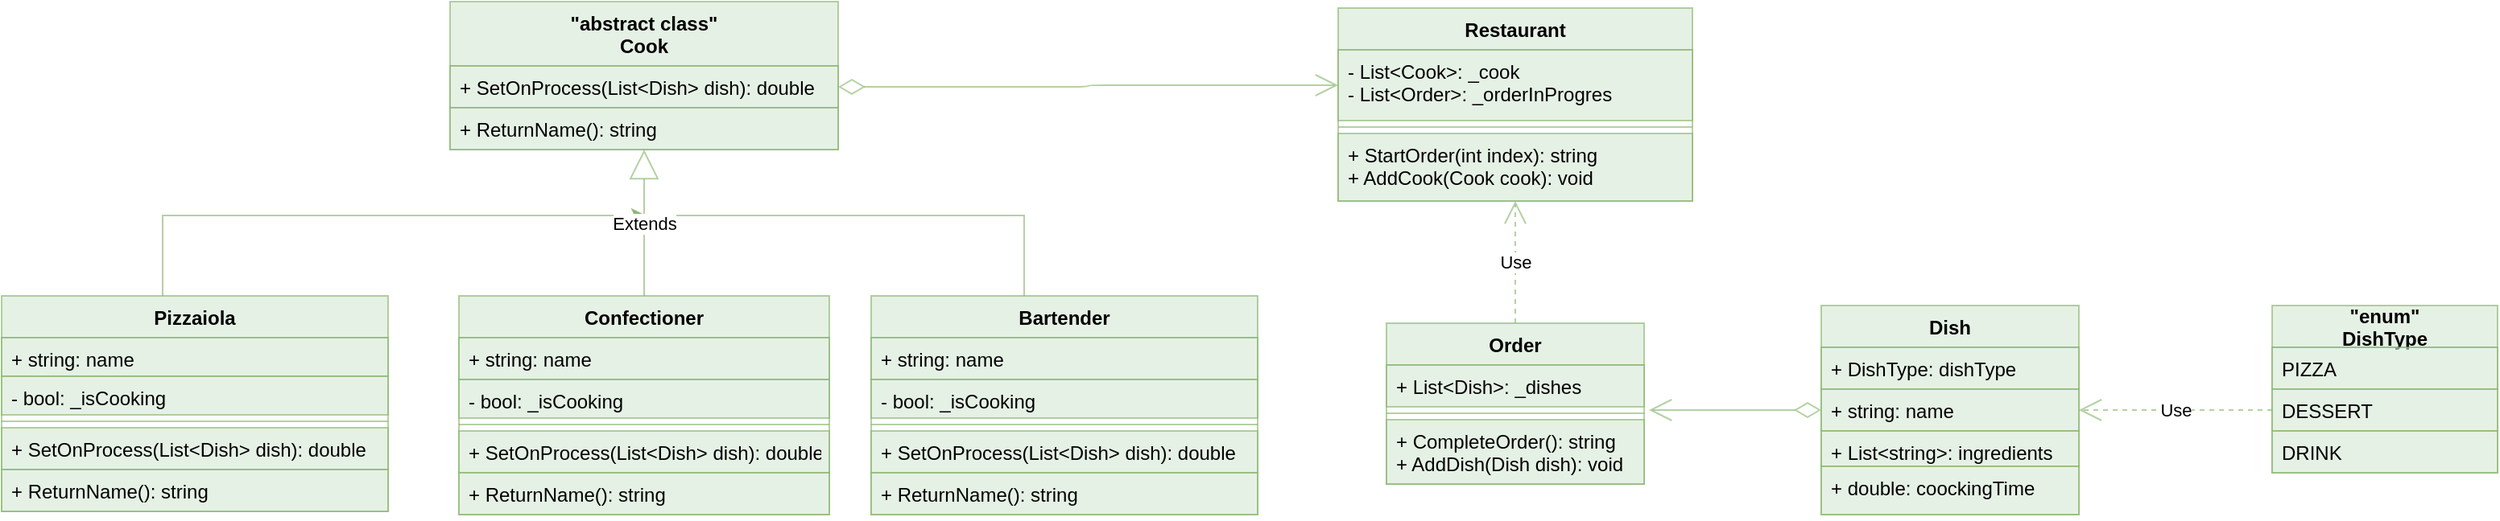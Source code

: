 <mxfile version="14.4.3" type="device"><diagram id="NaJf83qhpKy-YLRbgMzD" name="Сторінка-1"><mxGraphModel dx="2031" dy="1163" grid="1" gridSize="10" guides="1" tooltips="1" connect="1" arrows="1" fold="1" page="1" pageScale="1" pageWidth="827" pageHeight="1169" math="0" shadow="0"><root><mxCell id="0"/><mxCell id="1" parent="0"/><mxCell id="y01Yij_qW61OD4Vq1mCh-5" value="Order" style="swimlane;fontStyle=1;align=center;verticalAlign=top;childLayout=stackLayout;horizontal=1;startSize=26;horizontalStack=0;resizeParent=1;resizeParentMax=0;resizeLast=0;collapsible=1;marginBottom=0;fillColor=#d5e8d4;strokeColor=#82b366;opacity=60;" vertex="1" parent="1"><mxGeometry x="870" y="466" width="160" height="100" as="geometry"/></mxCell><mxCell id="y01Yij_qW61OD4Vq1mCh-6" value="+ List&lt;Dish&gt;: _dishes&#10;" style="text;strokeColor=#82b366;fillColor=#d5e8d4;align=left;verticalAlign=top;spacingLeft=4;spacingRight=4;overflow=hidden;rotatable=0;points=[[0,0.5],[1,0.5]];portConstraint=eastwest;opacity=60;" vertex="1" parent="y01Yij_qW61OD4Vq1mCh-5"><mxGeometry y="26" width="160" height="26" as="geometry"/></mxCell><mxCell id="y01Yij_qW61OD4Vq1mCh-7" value="" style="line;strokeWidth=1;fillColor=#d5e8d4;align=left;verticalAlign=middle;spacingTop=-1;spacingLeft=3;spacingRight=3;rotatable=0;labelPosition=right;points=[];portConstraint=eastwest;strokeColor=#82b366;opacity=60;" vertex="1" parent="y01Yij_qW61OD4Vq1mCh-5"><mxGeometry y="52" width="160" height="8" as="geometry"/></mxCell><mxCell id="y01Yij_qW61OD4Vq1mCh-8" value="+ CompleteOrder(): string&#10;+ AddDish(Dish dish): void" style="text;strokeColor=#82b366;fillColor=#d5e8d4;align=left;verticalAlign=top;spacingLeft=4;spacingRight=4;overflow=hidden;rotatable=0;points=[[0,0.5],[1,0.5]];portConstraint=eastwest;opacity=60;" vertex="1" parent="y01Yij_qW61OD4Vq1mCh-5"><mxGeometry y="60" width="160" height="40" as="geometry"/></mxCell><mxCell id="y01Yij_qW61OD4Vq1mCh-21" value="Dish" style="swimlane;fontStyle=1;childLayout=stackLayout;horizontal=1;startSize=26;fillColor=#d5e8d4;horizontalStack=0;resizeParent=1;resizeParentMax=0;resizeLast=0;collapsible=1;marginBottom=0;strokeColor=#82b366;opacity=60;" vertex="1" parent="1"><mxGeometry x="1140" y="455" width="160" height="130" as="geometry"/></mxCell><mxCell id="y01Yij_qW61OD4Vq1mCh-22" value="+ DishType: dishType" style="text;strokeColor=#82b366;fillColor=#d5e8d4;align=left;verticalAlign=top;spacingLeft=4;spacingRight=4;overflow=hidden;rotatable=0;points=[[0,0.5],[1,0.5]];portConstraint=eastwest;opacity=60;" vertex="1" parent="y01Yij_qW61OD4Vq1mCh-21"><mxGeometry y="26" width="160" height="26" as="geometry"/></mxCell><mxCell id="y01Yij_qW61OD4Vq1mCh-23" value="+ string: name" style="text;strokeColor=#82b366;fillColor=#d5e8d4;align=left;verticalAlign=top;spacingLeft=4;spacingRight=4;overflow=hidden;rotatable=0;points=[[0,0.5],[1,0.5]];portConstraint=eastwest;opacity=60;" vertex="1" parent="y01Yij_qW61OD4Vq1mCh-21"><mxGeometry y="52" width="160" height="26" as="geometry"/></mxCell><mxCell id="y01Yij_qW61OD4Vq1mCh-24" value="+ List&lt;string&gt;: ingredients" style="text;strokeColor=#82b366;fillColor=#d5e8d4;align=left;verticalAlign=top;spacingLeft=4;spacingRight=4;overflow=hidden;rotatable=0;points=[[0,0.5],[1,0.5]];portConstraint=eastwest;opacity=60;" vertex="1" parent="y01Yij_qW61OD4Vq1mCh-21"><mxGeometry y="78" width="160" height="22" as="geometry"/></mxCell><mxCell id="y01Yij_qW61OD4Vq1mCh-49" value="+ double: coockingTime" style="text;strokeColor=#82b366;fillColor=#d5e8d4;align=left;verticalAlign=top;spacingLeft=4;spacingRight=4;overflow=hidden;rotatable=0;points=[[0,0.5],[1,0.5]];portConstraint=eastwest;opacity=60;" vertex="1" parent="y01Yij_qW61OD4Vq1mCh-21"><mxGeometry y="100" width="160" height="30" as="geometry"/></mxCell><mxCell id="y01Yij_qW61OD4Vq1mCh-25" value="&quot;enum&quot;&#10;DishType" style="swimlane;fontStyle=1;childLayout=stackLayout;horizontal=1;startSize=26;fillColor=#d5e8d4;horizontalStack=0;resizeParent=1;resizeParentMax=0;resizeLast=0;collapsible=1;marginBottom=0;strokeColor=#82b366;opacity=60;" vertex="1" parent="1"><mxGeometry x="1420" y="455" width="140" height="104" as="geometry"/></mxCell><mxCell id="y01Yij_qW61OD4Vq1mCh-26" value="PIZZA" style="text;strokeColor=#82b366;fillColor=#d5e8d4;align=left;verticalAlign=top;spacingLeft=4;spacingRight=4;overflow=hidden;rotatable=0;points=[[0,0.5],[1,0.5]];portConstraint=eastwest;opacity=60;" vertex="1" parent="y01Yij_qW61OD4Vq1mCh-25"><mxGeometry y="26" width="140" height="26" as="geometry"/></mxCell><mxCell id="y01Yij_qW61OD4Vq1mCh-27" value="DESSERT" style="text;strokeColor=#82b366;fillColor=#d5e8d4;align=left;verticalAlign=top;spacingLeft=4;spacingRight=4;overflow=hidden;rotatable=0;points=[[0,0.5],[1,0.5]];portConstraint=eastwest;opacity=60;" vertex="1" parent="y01Yij_qW61OD4Vq1mCh-25"><mxGeometry y="52" width="140" height="26" as="geometry"/></mxCell><mxCell id="y01Yij_qW61OD4Vq1mCh-28" value="DRINK" style="text;strokeColor=#82b366;fillColor=#d5e8d4;align=left;verticalAlign=top;spacingLeft=4;spacingRight=4;overflow=hidden;rotatable=0;points=[[0,0.5],[1,0.5]];portConstraint=eastwest;opacity=60;" vertex="1" parent="y01Yij_qW61OD4Vq1mCh-25"><mxGeometry y="78" width="140" height="26" as="geometry"/></mxCell><mxCell id="y01Yij_qW61OD4Vq1mCh-76" style="edgeStyle=orthogonalEdgeStyle;rounded=0;orthogonalLoop=1;jettySize=auto;html=1;fillColor=#d5e8d4;strokeColor=#82b366;opacity=60;" edge="1" parent="1" source="y01Yij_qW61OD4Vq1mCh-37"><mxGeometry relative="1" as="geometry"><mxPoint x="410" y="399" as="targetPoint"/><Array as="points"><mxPoint x="110" y="399"/></Array></mxGeometry></mxCell><mxCell id="y01Yij_qW61OD4Vq1mCh-37" value="Pizzaiola" style="swimlane;fontStyle=1;align=center;verticalAlign=top;childLayout=stackLayout;horizontal=1;startSize=26;horizontalStack=0;resizeParent=1;resizeParentMax=0;resizeLast=0;collapsible=1;marginBottom=0;fillColor=#d5e8d4;strokeColor=#82b366;opacity=60;" vertex="1" parent="1"><mxGeometry x="10" y="449" width="240" height="134" as="geometry"/></mxCell><mxCell id="y01Yij_qW61OD4Vq1mCh-38" value="+ string: name" style="text;strokeColor=#82b366;fillColor=#d5e8d4;align=left;verticalAlign=top;spacingLeft=4;spacingRight=4;overflow=hidden;rotatable=0;points=[[0,0.5],[1,0.5]];portConstraint=eastwest;opacity=60;" vertex="1" parent="y01Yij_qW61OD4Vq1mCh-37"><mxGeometry y="26" width="240" height="24" as="geometry"/></mxCell><mxCell id="y01Yij_qW61OD4Vq1mCh-64" value="- bool: _isCooking" style="text;strokeColor=#82b366;fillColor=#d5e8d4;align=left;verticalAlign=top;spacingLeft=4;spacingRight=4;overflow=hidden;rotatable=0;points=[[0,0.5],[1,0.5]];portConstraint=eastwest;opacity=60;" vertex="1" parent="y01Yij_qW61OD4Vq1mCh-37"><mxGeometry y="50" width="240" height="24" as="geometry"/></mxCell><mxCell id="y01Yij_qW61OD4Vq1mCh-39" value="" style="line;strokeWidth=1;fillColor=#d5e8d4;align=left;verticalAlign=middle;spacingTop=-1;spacingLeft=3;spacingRight=3;rotatable=0;labelPosition=right;points=[];portConstraint=eastwest;strokeColor=#82b366;opacity=60;" vertex="1" parent="y01Yij_qW61OD4Vq1mCh-37"><mxGeometry y="74" width="240" height="8" as="geometry"/></mxCell><mxCell id="y01Yij_qW61OD4Vq1mCh-40" value="+ SetOnProcess(List&lt;Dish&gt; dish): double" style="text;strokeColor=#82b366;fillColor=#d5e8d4;align=left;verticalAlign=top;spacingLeft=4;spacingRight=4;overflow=hidden;rotatable=0;points=[[0,0.5],[1,0.5]];portConstraint=eastwest;opacity=60;" vertex="1" parent="y01Yij_qW61OD4Vq1mCh-37"><mxGeometry y="82" width="240" height="26" as="geometry"/></mxCell><mxCell id="y01Yij_qW61OD4Vq1mCh-67" value="+ ReturnName(): string" style="text;strokeColor=#82b366;fillColor=#d5e8d4;align=left;verticalAlign=top;spacingLeft=4;spacingRight=4;overflow=hidden;rotatable=0;points=[[0,0.5],[1,0.5]];portConstraint=eastwest;opacity=60;" vertex="1" parent="y01Yij_qW61OD4Vq1mCh-37"><mxGeometry y="108" width="240" height="26" as="geometry"/></mxCell><mxCell id="y01Yij_qW61OD4Vq1mCh-41" value="Confectioner" style="swimlane;fontStyle=1;align=center;verticalAlign=top;childLayout=stackLayout;horizontal=1;startSize=26;horizontalStack=0;resizeParent=1;resizeParentMax=0;resizeLast=0;collapsible=1;marginBottom=0;fillColor=#d5e8d4;strokeColor=#82b366;opacity=60;" vertex="1" parent="1"><mxGeometry x="294" y="449" width="230" height="136" as="geometry"/></mxCell><mxCell id="y01Yij_qW61OD4Vq1mCh-42" value="+ string: name" style="text;strokeColor=#82b366;fillColor=#d5e8d4;align=left;verticalAlign=top;spacingLeft=4;spacingRight=4;overflow=hidden;rotatable=0;points=[[0,0.5],[1,0.5]];portConstraint=eastwest;opacity=60;" vertex="1" parent="y01Yij_qW61OD4Vq1mCh-41"><mxGeometry y="26" width="230" height="26" as="geometry"/></mxCell><mxCell id="y01Yij_qW61OD4Vq1mCh-65" value="- bool: _isCooking" style="text;strokeColor=#82b366;fillColor=#d5e8d4;align=left;verticalAlign=top;spacingLeft=4;spacingRight=4;overflow=hidden;rotatable=0;points=[[0,0.5],[1,0.5]];portConstraint=eastwest;opacity=60;" vertex="1" parent="y01Yij_qW61OD4Vq1mCh-41"><mxGeometry y="52" width="230" height="24" as="geometry"/></mxCell><mxCell id="y01Yij_qW61OD4Vq1mCh-43" value="" style="line;strokeWidth=1;fillColor=#d5e8d4;align=left;verticalAlign=middle;spacingTop=-1;spacingLeft=3;spacingRight=3;rotatable=0;labelPosition=right;points=[];portConstraint=eastwest;strokeColor=#82b366;opacity=60;" vertex="1" parent="y01Yij_qW61OD4Vq1mCh-41"><mxGeometry y="76" width="230" height="8" as="geometry"/></mxCell><mxCell id="y01Yij_qW61OD4Vq1mCh-44" value="+ SetOnProcess(List&lt;Dish&gt; dish): double" style="text;strokeColor=#82b366;fillColor=#d5e8d4;align=left;verticalAlign=top;spacingLeft=4;spacingRight=4;overflow=hidden;rotatable=0;points=[[0,0.5],[1,0.5]];portConstraint=eastwest;opacity=60;" vertex="1" parent="y01Yij_qW61OD4Vq1mCh-41"><mxGeometry y="84" width="230" height="26" as="geometry"/></mxCell><mxCell id="y01Yij_qW61OD4Vq1mCh-68" value="+ ReturnName(): string" style="text;strokeColor=#82b366;fillColor=#d5e8d4;align=left;verticalAlign=top;spacingLeft=4;spacingRight=4;overflow=hidden;rotatable=0;points=[[0,0.5],[1,0.5]];portConstraint=eastwest;opacity=60;" vertex="1" parent="y01Yij_qW61OD4Vq1mCh-41"><mxGeometry y="110" width="230" height="26" as="geometry"/></mxCell><mxCell id="y01Yij_qW61OD4Vq1mCh-75" style="edgeStyle=orthogonalEdgeStyle;rounded=0;orthogonalLoop=1;jettySize=auto;html=1;fillColor=#d5e8d4;strokeColor=#82b366;opacity=60;" edge="1" parent="1" source="y01Yij_qW61OD4Vq1mCh-45"><mxGeometry relative="1" as="geometry"><mxPoint x="410" y="399" as="targetPoint"/><Array as="points"><mxPoint x="645" y="399"/><mxPoint x="390" y="399"/></Array></mxGeometry></mxCell><mxCell id="y01Yij_qW61OD4Vq1mCh-45" value="Bartender" style="swimlane;fontStyle=1;align=center;verticalAlign=top;childLayout=stackLayout;horizontal=1;startSize=26;horizontalStack=0;resizeParent=1;resizeParentMax=0;resizeLast=0;collapsible=1;marginBottom=0;fillColor=#d5e8d4;strokeColor=#82b366;opacity=60;" vertex="1" parent="1"><mxGeometry x="550" y="449" width="240" height="136" as="geometry"/></mxCell><mxCell id="y01Yij_qW61OD4Vq1mCh-46" value="+ string: name" style="text;strokeColor=#82b366;fillColor=#d5e8d4;align=left;verticalAlign=top;spacingLeft=4;spacingRight=4;overflow=hidden;rotatable=0;points=[[0,0.5],[1,0.5]];portConstraint=eastwest;opacity=60;" vertex="1" parent="y01Yij_qW61OD4Vq1mCh-45"><mxGeometry y="26" width="240" height="26" as="geometry"/></mxCell><mxCell id="y01Yij_qW61OD4Vq1mCh-66" value="- bool: _isCooking" style="text;strokeColor=#82b366;fillColor=#d5e8d4;align=left;verticalAlign=top;spacingLeft=4;spacingRight=4;overflow=hidden;rotatable=0;points=[[0,0.5],[1,0.5]];portConstraint=eastwest;opacity=60;" vertex="1" parent="y01Yij_qW61OD4Vq1mCh-45"><mxGeometry y="52" width="240" height="24" as="geometry"/></mxCell><mxCell id="y01Yij_qW61OD4Vq1mCh-47" value="" style="line;strokeWidth=1;fillColor=#d5e8d4;align=left;verticalAlign=middle;spacingTop=-1;spacingLeft=3;spacingRight=3;rotatable=0;labelPosition=right;points=[];portConstraint=eastwest;strokeColor=#82b366;opacity=60;" vertex="1" parent="y01Yij_qW61OD4Vq1mCh-45"><mxGeometry y="76" width="240" height="8" as="geometry"/></mxCell><mxCell id="y01Yij_qW61OD4Vq1mCh-48" value="+ SetOnProcess(List&lt;Dish&gt; dish): double" style="text;strokeColor=#82b366;fillColor=#d5e8d4;align=left;verticalAlign=top;spacingLeft=4;spacingRight=4;overflow=hidden;rotatable=0;points=[[0,0.5],[1,0.5]];portConstraint=eastwest;opacity=60;" vertex="1" parent="y01Yij_qW61OD4Vq1mCh-45"><mxGeometry y="84" width="240" height="26" as="geometry"/></mxCell><mxCell id="y01Yij_qW61OD4Vq1mCh-69" value="+ ReturnName(): string" style="text;strokeColor=#82b366;fillColor=#d5e8d4;align=left;verticalAlign=top;spacingLeft=4;spacingRight=4;overflow=hidden;rotatable=0;points=[[0,0.5],[1,0.5]];portConstraint=eastwest;opacity=60;" vertex="1" parent="y01Yij_qW61OD4Vq1mCh-45"><mxGeometry y="110" width="240" height="26" as="geometry"/></mxCell><mxCell id="y01Yij_qW61OD4Vq1mCh-50" value="Restaurant" style="swimlane;fontStyle=1;align=center;verticalAlign=top;childLayout=stackLayout;horizontal=1;startSize=26;horizontalStack=0;resizeParent=1;resizeParentMax=0;resizeLast=0;collapsible=1;marginBottom=0;fillColor=#d5e8d4;strokeColor=#82b366;opacity=60;" vertex="1" parent="1"><mxGeometry x="840" y="270" width="220" height="120" as="geometry"/></mxCell><mxCell id="y01Yij_qW61OD4Vq1mCh-51" value="- List&lt;Cook&gt;: _cook&#10;- List&lt;Order&gt;: _orderInProgres" style="text;strokeColor=#82b366;fillColor=#d5e8d4;align=left;verticalAlign=top;spacingLeft=4;spacingRight=4;overflow=hidden;rotatable=0;points=[[0,0.5],[1,0.5]];portConstraint=eastwest;opacity=60;" vertex="1" parent="y01Yij_qW61OD4Vq1mCh-50"><mxGeometry y="26" width="220" height="44" as="geometry"/></mxCell><mxCell id="y01Yij_qW61OD4Vq1mCh-52" value="" style="line;strokeWidth=1;fillColor=#d5e8d4;align=left;verticalAlign=middle;spacingTop=-1;spacingLeft=3;spacingRight=3;rotatable=0;labelPosition=right;points=[];portConstraint=eastwest;strokeColor=#82b366;opacity=60;" vertex="1" parent="y01Yij_qW61OD4Vq1mCh-50"><mxGeometry y="70" width="220" height="8" as="geometry"/></mxCell><mxCell id="y01Yij_qW61OD4Vq1mCh-53" value="+ StartOrder(int index): string&#10;+ AddCook(Cook cook): void" style="text;strokeColor=#82b366;fillColor=#d5e8d4;align=left;verticalAlign=top;spacingLeft=4;spacingRight=4;overflow=hidden;rotatable=0;points=[[0,0.5],[1,0.5]];portConstraint=eastwest;opacity=60;" vertex="1" parent="y01Yij_qW61OD4Vq1mCh-50"><mxGeometry y="78" width="220" height="42" as="geometry"/></mxCell><mxCell id="y01Yij_qW61OD4Vq1mCh-60" value="&quot;abstract class&quot;&#10;Cook" style="swimlane;fontStyle=1;childLayout=stackLayout;horizontal=1;startSize=40;fillColor=#d5e8d4;horizontalStack=0;resizeParent=1;resizeParentMax=0;resizeLast=0;collapsible=1;marginBottom=0;strokeColor=#82b366;opacity=60;" vertex="1" parent="1"><mxGeometry x="288.5" y="266" width="241" height="92" as="geometry"/></mxCell><mxCell id="y01Yij_qW61OD4Vq1mCh-61" value="+ SetOnProcess(List&lt;Dish&gt; dish): double" style="text;strokeColor=#82b366;fillColor=#d5e8d4;align=left;verticalAlign=top;spacingLeft=4;spacingRight=4;overflow=hidden;rotatable=0;points=[[0,0.5],[1,0.5]];portConstraint=eastwest;opacity=60;" vertex="1" parent="y01Yij_qW61OD4Vq1mCh-60"><mxGeometry y="40" width="241" height="26" as="geometry"/></mxCell><mxCell id="y01Yij_qW61OD4Vq1mCh-62" value="+ ReturnName(): string" style="text;strokeColor=#82b366;fillColor=#d5e8d4;align=left;verticalAlign=top;spacingLeft=4;spacingRight=4;overflow=hidden;rotatable=0;points=[[0,0.5],[1,0.5]];portConstraint=eastwest;opacity=60;" vertex="1" parent="y01Yij_qW61OD4Vq1mCh-60"><mxGeometry y="66" width="241" height="26" as="geometry"/></mxCell><mxCell id="y01Yij_qW61OD4Vq1mCh-72" value="Extends" style="endArrow=block;endSize=16;endFill=0;html=1;exitX=0.5;exitY=0;exitDx=0;exitDy=0;fillColor=#d5e8d4;strokeColor=#82b366;opacity=60;" edge="1" parent="1" source="y01Yij_qW61OD4Vq1mCh-41" target="y01Yij_qW61OD4Vq1mCh-62"><mxGeometry width="160" relative="1" as="geometry"><mxPoint x="290" y="199" as="sourcePoint"/><mxPoint x="378" y="353" as="targetPoint"/></mxGeometry></mxCell><mxCell id="y01Yij_qW61OD4Vq1mCh-80" value="" style="endArrow=open;html=1;endSize=12;startArrow=diamondThin;startSize=14;startFill=0;edgeStyle=orthogonalEdgeStyle;align=left;verticalAlign=bottom;exitX=1;exitY=0.5;exitDx=0;exitDy=0;entryX=0;entryY=0.5;entryDx=0;entryDy=0;fillColor=#d5e8d4;strokeColor=#82b366;opacity=60;" edge="1" parent="1" source="y01Yij_qW61OD4Vq1mCh-61" target="y01Yij_qW61OD4Vq1mCh-51"><mxGeometry x="-0.676" y="39" relative="1" as="geometry"><mxPoint x="590" y="311.5" as="sourcePoint"/><mxPoint x="750" y="311.5" as="targetPoint"/><mxPoint x="1" as="offset"/></mxGeometry></mxCell><mxCell id="y01Yij_qW61OD4Vq1mCh-81" value="Use" style="endArrow=open;endSize=12;dashed=1;html=1;exitX=0;exitY=0.5;exitDx=0;exitDy=0;entryX=1;entryY=0.5;entryDx=0;entryDy=0;fillColor=#d5e8d4;strokeColor=#82b366;opacity=60;" edge="1" parent="1" source="y01Yij_qW61OD4Vq1mCh-27" target="y01Yij_qW61OD4Vq1mCh-23"><mxGeometry width="160" relative="1" as="geometry"><mxPoint x="1350" y="665" as="sourcePoint"/><mxPoint x="1510" y="665" as="targetPoint"/></mxGeometry></mxCell><mxCell id="y01Yij_qW61OD4Vq1mCh-84" value="" style="endArrow=open;html=1;endSize=12;startArrow=diamondThin;startSize=14;startFill=0;edgeStyle=orthogonalEdgeStyle;align=left;verticalAlign=bottom;strokeColor=#82b366;exitX=0;exitY=0.5;exitDx=0;exitDy=0;entryX=1.019;entryY=1.077;entryDx=0;entryDy=0;entryPerimeter=0;fillColor=#d5e8d4;opacity=60;" edge="1" parent="1" source="y01Yij_qW61OD4Vq1mCh-23" target="y01Yij_qW61OD4Vq1mCh-6"><mxGeometry x="-0.381" y="30" relative="1" as="geometry"><mxPoint x="870" y="430" as="sourcePoint"/><mxPoint x="1030" y="430" as="targetPoint"/><mxPoint as="offset"/></mxGeometry></mxCell><mxCell id="y01Yij_qW61OD4Vq1mCh-85" value="Use" style="endArrow=open;endSize=12;dashed=1;html=1;strokeColor=#82b366;exitX=0.5;exitY=0;exitDx=0;exitDy=0;fillColor=#d5e8d4;opacity=60;" edge="1" parent="1" source="y01Yij_qW61OD4Vq1mCh-5" target="y01Yij_qW61OD4Vq1mCh-53"><mxGeometry width="160" relative="1" as="geometry"><mxPoint x="1130" y="370" as="sourcePoint"/><mxPoint x="1290" y="370" as="targetPoint"/></mxGeometry></mxCell></root></mxGraphModel></diagram></mxfile>